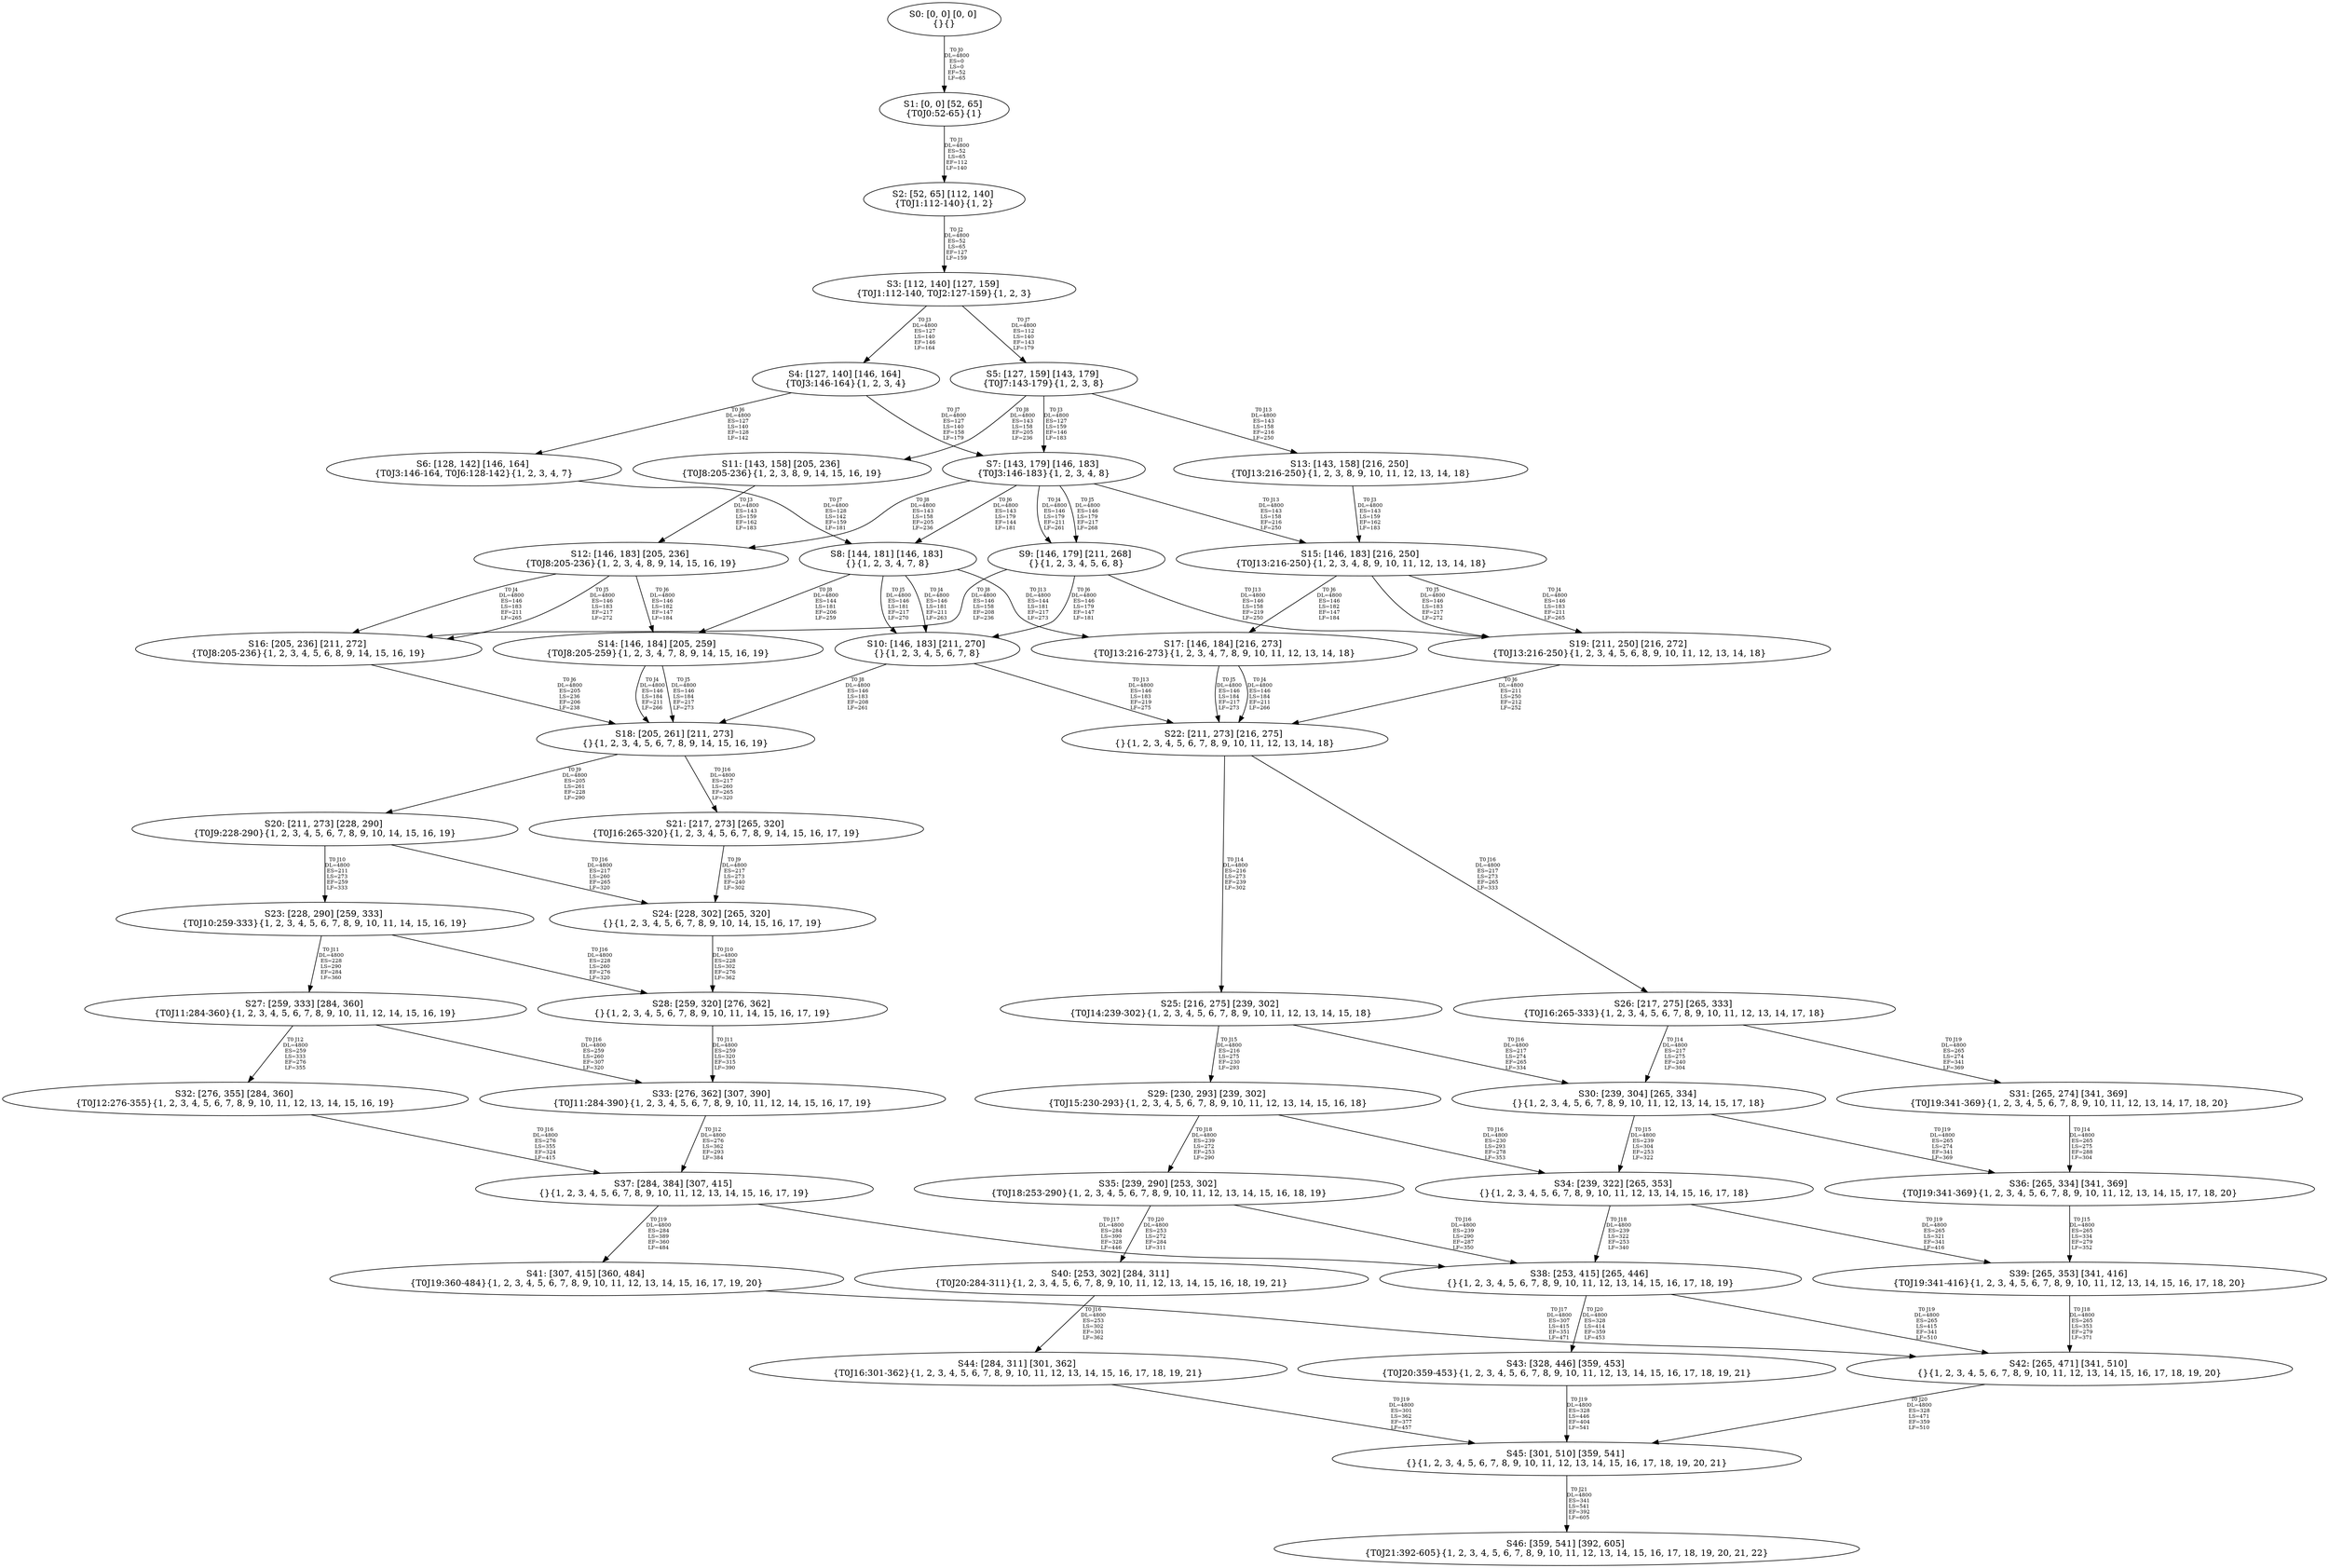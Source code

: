 digraph {
	S0[label="S0: [0, 0] [0, 0] \n{}{}"];
	S1[label="S1: [0, 0] [52, 65] \n{T0J0:52-65}{1}"];
	S2[label="S2: [52, 65] [112, 140] \n{T0J1:112-140}{1, 2}"];
	S3[label="S3: [112, 140] [127, 159] \n{T0J1:112-140, T0J2:127-159}{1, 2, 3}"];
	S4[label="S4: [127, 140] [146, 164] \n{T0J3:146-164}{1, 2, 3, 4}"];
	S5[label="S5: [127, 159] [143, 179] \n{T0J7:143-179}{1, 2, 3, 8}"];
	S6[label="S6: [128, 142] [146, 164] \n{T0J3:146-164, T0J6:128-142}{1, 2, 3, 4, 7}"];
	S7[label="S7: [143, 179] [146, 183] \n{T0J3:146-183}{1, 2, 3, 4, 8}"];
	S8[label="S8: [144, 181] [146, 183] \n{}{1, 2, 3, 4, 7, 8}"];
	S9[label="S9: [146, 179] [211, 268] \n{}{1, 2, 3, 4, 5, 6, 8}"];
	S10[label="S10: [146, 183] [211, 270] \n{}{1, 2, 3, 4, 5, 6, 7, 8}"];
	S11[label="S11: [143, 158] [205, 236] \n{T0J8:205-236}{1, 2, 3, 8, 9, 14, 15, 16, 19}"];
	S12[label="S12: [146, 183] [205, 236] \n{T0J8:205-236}{1, 2, 3, 4, 8, 9, 14, 15, 16, 19}"];
	S13[label="S13: [143, 158] [216, 250] \n{T0J13:216-250}{1, 2, 3, 8, 9, 10, 11, 12, 13, 14, 18}"];
	S14[label="S14: [146, 184] [205, 259] \n{T0J8:205-259}{1, 2, 3, 4, 7, 8, 9, 14, 15, 16, 19}"];
	S15[label="S15: [146, 183] [216, 250] \n{T0J13:216-250}{1, 2, 3, 4, 8, 9, 10, 11, 12, 13, 14, 18}"];
	S16[label="S16: [205, 236] [211, 272] \n{T0J8:205-236}{1, 2, 3, 4, 5, 6, 8, 9, 14, 15, 16, 19}"];
	S17[label="S17: [146, 184] [216, 273] \n{T0J13:216-273}{1, 2, 3, 4, 7, 8, 9, 10, 11, 12, 13, 14, 18}"];
	S18[label="S18: [205, 261] [211, 273] \n{}{1, 2, 3, 4, 5, 6, 7, 8, 9, 14, 15, 16, 19}"];
	S19[label="S19: [211, 250] [216, 272] \n{T0J13:216-250}{1, 2, 3, 4, 5, 6, 8, 9, 10, 11, 12, 13, 14, 18}"];
	S20[label="S20: [211, 273] [228, 290] \n{T0J9:228-290}{1, 2, 3, 4, 5, 6, 7, 8, 9, 10, 14, 15, 16, 19}"];
	S21[label="S21: [217, 273] [265, 320] \n{T0J16:265-320}{1, 2, 3, 4, 5, 6, 7, 8, 9, 14, 15, 16, 17, 19}"];
	S22[label="S22: [211, 273] [216, 275] \n{}{1, 2, 3, 4, 5, 6, 7, 8, 9, 10, 11, 12, 13, 14, 18}"];
	S23[label="S23: [228, 290] [259, 333] \n{T0J10:259-333}{1, 2, 3, 4, 5, 6, 7, 8, 9, 10, 11, 14, 15, 16, 19}"];
	S24[label="S24: [228, 302] [265, 320] \n{}{1, 2, 3, 4, 5, 6, 7, 8, 9, 10, 14, 15, 16, 17, 19}"];
	S25[label="S25: [216, 275] [239, 302] \n{T0J14:239-302}{1, 2, 3, 4, 5, 6, 7, 8, 9, 10, 11, 12, 13, 14, 15, 18}"];
	S26[label="S26: [217, 275] [265, 333] \n{T0J16:265-333}{1, 2, 3, 4, 5, 6, 7, 8, 9, 10, 11, 12, 13, 14, 17, 18}"];
	S27[label="S27: [259, 333] [284, 360] \n{T0J11:284-360}{1, 2, 3, 4, 5, 6, 7, 8, 9, 10, 11, 12, 14, 15, 16, 19}"];
	S28[label="S28: [259, 320] [276, 362] \n{}{1, 2, 3, 4, 5, 6, 7, 8, 9, 10, 11, 14, 15, 16, 17, 19}"];
	S29[label="S29: [230, 293] [239, 302] \n{T0J15:230-293}{1, 2, 3, 4, 5, 6, 7, 8, 9, 10, 11, 12, 13, 14, 15, 16, 18}"];
	S30[label="S30: [239, 304] [265, 334] \n{}{1, 2, 3, 4, 5, 6, 7, 8, 9, 10, 11, 12, 13, 14, 15, 17, 18}"];
	S31[label="S31: [265, 274] [341, 369] \n{T0J19:341-369}{1, 2, 3, 4, 5, 6, 7, 8, 9, 10, 11, 12, 13, 14, 17, 18, 20}"];
	S32[label="S32: [276, 355] [284, 360] \n{T0J12:276-355}{1, 2, 3, 4, 5, 6, 7, 8, 9, 10, 11, 12, 13, 14, 15, 16, 19}"];
	S33[label="S33: [276, 362] [307, 390] \n{T0J11:284-390}{1, 2, 3, 4, 5, 6, 7, 8, 9, 10, 11, 12, 14, 15, 16, 17, 19}"];
	S34[label="S34: [239, 322] [265, 353] \n{}{1, 2, 3, 4, 5, 6, 7, 8, 9, 10, 11, 12, 13, 14, 15, 16, 17, 18}"];
	S35[label="S35: [239, 290] [253, 302] \n{T0J18:253-290}{1, 2, 3, 4, 5, 6, 7, 8, 9, 10, 11, 12, 13, 14, 15, 16, 18, 19}"];
	S36[label="S36: [265, 334] [341, 369] \n{T0J19:341-369}{1, 2, 3, 4, 5, 6, 7, 8, 9, 10, 11, 12, 13, 14, 15, 17, 18, 20}"];
	S37[label="S37: [284, 384] [307, 415] \n{}{1, 2, 3, 4, 5, 6, 7, 8, 9, 10, 11, 12, 13, 14, 15, 16, 17, 19}"];
	S38[label="S38: [253, 415] [265, 446] \n{}{1, 2, 3, 4, 5, 6, 7, 8, 9, 10, 11, 12, 13, 14, 15, 16, 17, 18, 19}"];
	S39[label="S39: [265, 353] [341, 416] \n{T0J19:341-416}{1, 2, 3, 4, 5, 6, 7, 8, 9, 10, 11, 12, 13, 14, 15, 16, 17, 18, 20}"];
	S40[label="S40: [253, 302] [284, 311] \n{T0J20:284-311}{1, 2, 3, 4, 5, 6, 7, 8, 9, 10, 11, 12, 13, 14, 15, 16, 18, 19, 21}"];
	S41[label="S41: [307, 415] [360, 484] \n{T0J19:360-484}{1, 2, 3, 4, 5, 6, 7, 8, 9, 10, 11, 12, 13, 14, 15, 16, 17, 19, 20}"];
	S42[label="S42: [265, 471] [341, 510] \n{}{1, 2, 3, 4, 5, 6, 7, 8, 9, 10, 11, 12, 13, 14, 15, 16, 17, 18, 19, 20}"];
	S43[label="S43: [328, 446] [359, 453] \n{T0J20:359-453}{1, 2, 3, 4, 5, 6, 7, 8, 9, 10, 11, 12, 13, 14, 15, 16, 17, 18, 19, 21}"];
	S44[label="S44: [284, 311] [301, 362] \n{T0J16:301-362}{1, 2, 3, 4, 5, 6, 7, 8, 9, 10, 11, 12, 13, 14, 15, 16, 17, 18, 19, 21}"];
	S45[label="S45: [301, 510] [359, 541] \n{}{1, 2, 3, 4, 5, 6, 7, 8, 9, 10, 11, 12, 13, 14, 15, 16, 17, 18, 19, 20, 21}"];
	S46[label="S46: [359, 541] [392, 605] \n{T0J21:392-605}{1, 2, 3, 4, 5, 6, 7, 8, 9, 10, 11, 12, 13, 14, 15, 16, 17, 18, 19, 20, 21, 22}"];
	S0 -> S1[label="T0 J0\nDL=4800\nES=0\nLS=0\nEF=52\nLF=65",fontsize=8];
	S1 -> S2[label="T0 J1\nDL=4800\nES=52\nLS=65\nEF=112\nLF=140",fontsize=8];
	S2 -> S3[label="T0 J2\nDL=4800\nES=52\nLS=65\nEF=127\nLF=159",fontsize=8];
	S3 -> S4[label="T0 J3\nDL=4800\nES=127\nLS=140\nEF=146\nLF=164",fontsize=8];
	S3 -> S5[label="T0 J7\nDL=4800\nES=112\nLS=140\nEF=143\nLF=179",fontsize=8];
	S4 -> S6[label="T0 J6\nDL=4800\nES=127\nLS=140\nEF=128\nLF=142",fontsize=8];
	S4 -> S7[label="T0 J7\nDL=4800\nES=127\nLS=140\nEF=158\nLF=179",fontsize=8];
	S5 -> S7[label="T0 J3\nDL=4800\nES=127\nLS=159\nEF=146\nLF=183",fontsize=8];
	S5 -> S11[label="T0 J8\nDL=4800\nES=143\nLS=158\nEF=205\nLF=236",fontsize=8];
	S5 -> S13[label="T0 J13\nDL=4800\nES=143\nLS=158\nEF=216\nLF=250",fontsize=8];
	S6 -> S8[label="T0 J7\nDL=4800\nES=128\nLS=142\nEF=159\nLF=181",fontsize=8];
	S7 -> S9[label="T0 J4\nDL=4800\nES=146\nLS=179\nEF=211\nLF=261",fontsize=8];
	S7 -> S9[label="T0 J5\nDL=4800\nES=146\nLS=179\nEF=217\nLF=268",fontsize=8];
	S7 -> S8[label="T0 J6\nDL=4800\nES=143\nLS=179\nEF=144\nLF=181",fontsize=8];
	S7 -> S12[label="T0 J8\nDL=4800\nES=143\nLS=158\nEF=205\nLF=236",fontsize=8];
	S7 -> S15[label="T0 J13\nDL=4800\nES=143\nLS=158\nEF=216\nLF=250",fontsize=8];
	S8 -> S10[label="T0 J4\nDL=4800\nES=146\nLS=181\nEF=211\nLF=263",fontsize=8];
	S8 -> S10[label="T0 J5\nDL=4800\nES=146\nLS=181\nEF=217\nLF=270",fontsize=8];
	S8 -> S14[label="T0 J8\nDL=4800\nES=144\nLS=181\nEF=206\nLF=259",fontsize=8];
	S8 -> S17[label="T0 J13\nDL=4800\nES=144\nLS=181\nEF=217\nLF=273",fontsize=8];
	S9 -> S10[label="T0 J6\nDL=4800\nES=146\nLS=179\nEF=147\nLF=181",fontsize=8];
	S9 -> S16[label="T0 J8\nDL=4800\nES=146\nLS=158\nEF=208\nLF=236",fontsize=8];
	S9 -> S19[label="T0 J13\nDL=4800\nES=146\nLS=158\nEF=219\nLF=250",fontsize=8];
	S10 -> S18[label="T0 J8\nDL=4800\nES=146\nLS=183\nEF=208\nLF=261",fontsize=8];
	S10 -> S22[label="T0 J13\nDL=4800\nES=146\nLS=183\nEF=219\nLF=275",fontsize=8];
	S11 -> S12[label="T0 J3\nDL=4800\nES=143\nLS=159\nEF=162\nLF=183",fontsize=8];
	S12 -> S16[label="T0 J4\nDL=4800\nES=146\nLS=183\nEF=211\nLF=265",fontsize=8];
	S12 -> S16[label="T0 J5\nDL=4800\nES=146\nLS=183\nEF=217\nLF=272",fontsize=8];
	S12 -> S14[label="T0 J6\nDL=4800\nES=146\nLS=182\nEF=147\nLF=184",fontsize=8];
	S13 -> S15[label="T0 J3\nDL=4800\nES=143\nLS=159\nEF=162\nLF=183",fontsize=8];
	S14 -> S18[label="T0 J4\nDL=4800\nES=146\nLS=184\nEF=211\nLF=266",fontsize=8];
	S14 -> S18[label="T0 J5\nDL=4800\nES=146\nLS=184\nEF=217\nLF=273",fontsize=8];
	S15 -> S19[label="T0 J4\nDL=4800\nES=146\nLS=183\nEF=211\nLF=265",fontsize=8];
	S15 -> S19[label="T0 J5\nDL=4800\nES=146\nLS=183\nEF=217\nLF=272",fontsize=8];
	S15 -> S17[label="T0 J6\nDL=4800\nES=146\nLS=182\nEF=147\nLF=184",fontsize=8];
	S16 -> S18[label="T0 J6\nDL=4800\nES=205\nLS=236\nEF=206\nLF=238",fontsize=8];
	S17 -> S22[label="T0 J4\nDL=4800\nES=146\nLS=184\nEF=211\nLF=266",fontsize=8];
	S17 -> S22[label="T0 J5\nDL=4800\nES=146\nLS=184\nEF=217\nLF=273",fontsize=8];
	S18 -> S20[label="T0 J9\nDL=4800\nES=205\nLS=261\nEF=228\nLF=290",fontsize=8];
	S18 -> S21[label="T0 J16\nDL=4800\nES=217\nLS=260\nEF=265\nLF=320",fontsize=8];
	S19 -> S22[label="T0 J6\nDL=4800\nES=211\nLS=250\nEF=212\nLF=252",fontsize=8];
	S20 -> S23[label="T0 J10\nDL=4800\nES=211\nLS=273\nEF=259\nLF=333",fontsize=8];
	S20 -> S24[label="T0 J16\nDL=4800\nES=217\nLS=260\nEF=265\nLF=320",fontsize=8];
	S21 -> S24[label="T0 J9\nDL=4800\nES=217\nLS=273\nEF=240\nLF=302",fontsize=8];
	S22 -> S25[label="T0 J14\nDL=4800\nES=216\nLS=273\nEF=239\nLF=302",fontsize=8];
	S22 -> S26[label="T0 J16\nDL=4800\nES=217\nLS=273\nEF=265\nLF=333",fontsize=8];
	S23 -> S27[label="T0 J11\nDL=4800\nES=228\nLS=290\nEF=284\nLF=360",fontsize=8];
	S23 -> S28[label="T0 J16\nDL=4800\nES=228\nLS=260\nEF=276\nLF=320",fontsize=8];
	S24 -> S28[label="T0 J10\nDL=4800\nES=228\nLS=302\nEF=276\nLF=362",fontsize=8];
	S25 -> S29[label="T0 J15\nDL=4800\nES=216\nLS=275\nEF=230\nLF=293",fontsize=8];
	S25 -> S30[label="T0 J16\nDL=4800\nES=217\nLS=274\nEF=265\nLF=334",fontsize=8];
	S26 -> S30[label="T0 J14\nDL=4800\nES=217\nLS=275\nEF=240\nLF=304",fontsize=8];
	S26 -> S31[label="T0 J19\nDL=4800\nES=265\nLS=274\nEF=341\nLF=369",fontsize=8];
	S27 -> S32[label="T0 J12\nDL=4800\nES=259\nLS=333\nEF=276\nLF=355",fontsize=8];
	S27 -> S33[label="T0 J16\nDL=4800\nES=259\nLS=260\nEF=307\nLF=320",fontsize=8];
	S28 -> S33[label="T0 J11\nDL=4800\nES=259\nLS=320\nEF=315\nLF=390",fontsize=8];
	S29 -> S34[label="T0 J16\nDL=4800\nES=230\nLS=293\nEF=278\nLF=353",fontsize=8];
	S29 -> S35[label="T0 J18\nDL=4800\nES=239\nLS=272\nEF=253\nLF=290",fontsize=8];
	S30 -> S34[label="T0 J15\nDL=4800\nES=239\nLS=304\nEF=253\nLF=322",fontsize=8];
	S30 -> S36[label="T0 J19\nDL=4800\nES=265\nLS=274\nEF=341\nLF=369",fontsize=8];
	S31 -> S36[label="T0 J14\nDL=4800\nES=265\nLS=275\nEF=288\nLF=304",fontsize=8];
	S32 -> S37[label="T0 J16\nDL=4800\nES=276\nLS=355\nEF=324\nLF=415",fontsize=8];
	S33 -> S37[label="T0 J12\nDL=4800\nES=276\nLS=362\nEF=293\nLF=384",fontsize=8];
	S34 -> S38[label="T0 J18\nDL=4800\nES=239\nLS=322\nEF=253\nLF=340",fontsize=8];
	S34 -> S39[label="T0 J19\nDL=4800\nES=265\nLS=321\nEF=341\nLF=416",fontsize=8];
	S35 -> S38[label="T0 J16\nDL=4800\nES=239\nLS=290\nEF=287\nLF=350",fontsize=8];
	S35 -> S40[label="T0 J20\nDL=4800\nES=253\nLS=272\nEF=284\nLF=311",fontsize=8];
	S36 -> S39[label="T0 J15\nDL=4800\nES=265\nLS=334\nEF=279\nLF=352",fontsize=8];
	S37 -> S38[label="T0 J17\nDL=4800\nES=284\nLS=390\nEF=328\nLF=446",fontsize=8];
	S37 -> S41[label="T0 J19\nDL=4800\nES=284\nLS=389\nEF=360\nLF=484",fontsize=8];
	S38 -> S42[label="T0 J19\nDL=4800\nES=265\nLS=415\nEF=341\nLF=510",fontsize=8];
	S38 -> S43[label="T0 J20\nDL=4800\nES=328\nLS=414\nEF=359\nLF=453",fontsize=8];
	S39 -> S42[label="T0 J18\nDL=4800\nES=265\nLS=353\nEF=279\nLF=371",fontsize=8];
	S40 -> S44[label="T0 J16\nDL=4800\nES=253\nLS=302\nEF=301\nLF=362",fontsize=8];
	S41 -> S42[label="T0 J17\nDL=4800\nES=307\nLS=415\nEF=351\nLF=471",fontsize=8];
	S42 -> S45[label="T0 J20\nDL=4800\nES=328\nLS=471\nEF=359\nLF=510",fontsize=8];
	S43 -> S45[label="T0 J19\nDL=4800\nES=328\nLS=446\nEF=404\nLF=541",fontsize=8];
	S44 -> S45[label="T0 J19\nDL=4800\nES=301\nLS=362\nEF=377\nLF=457",fontsize=8];
	S45 -> S46[label="T0 J21\nDL=4800\nES=341\nLS=541\nEF=392\nLF=605",fontsize=8];
}

